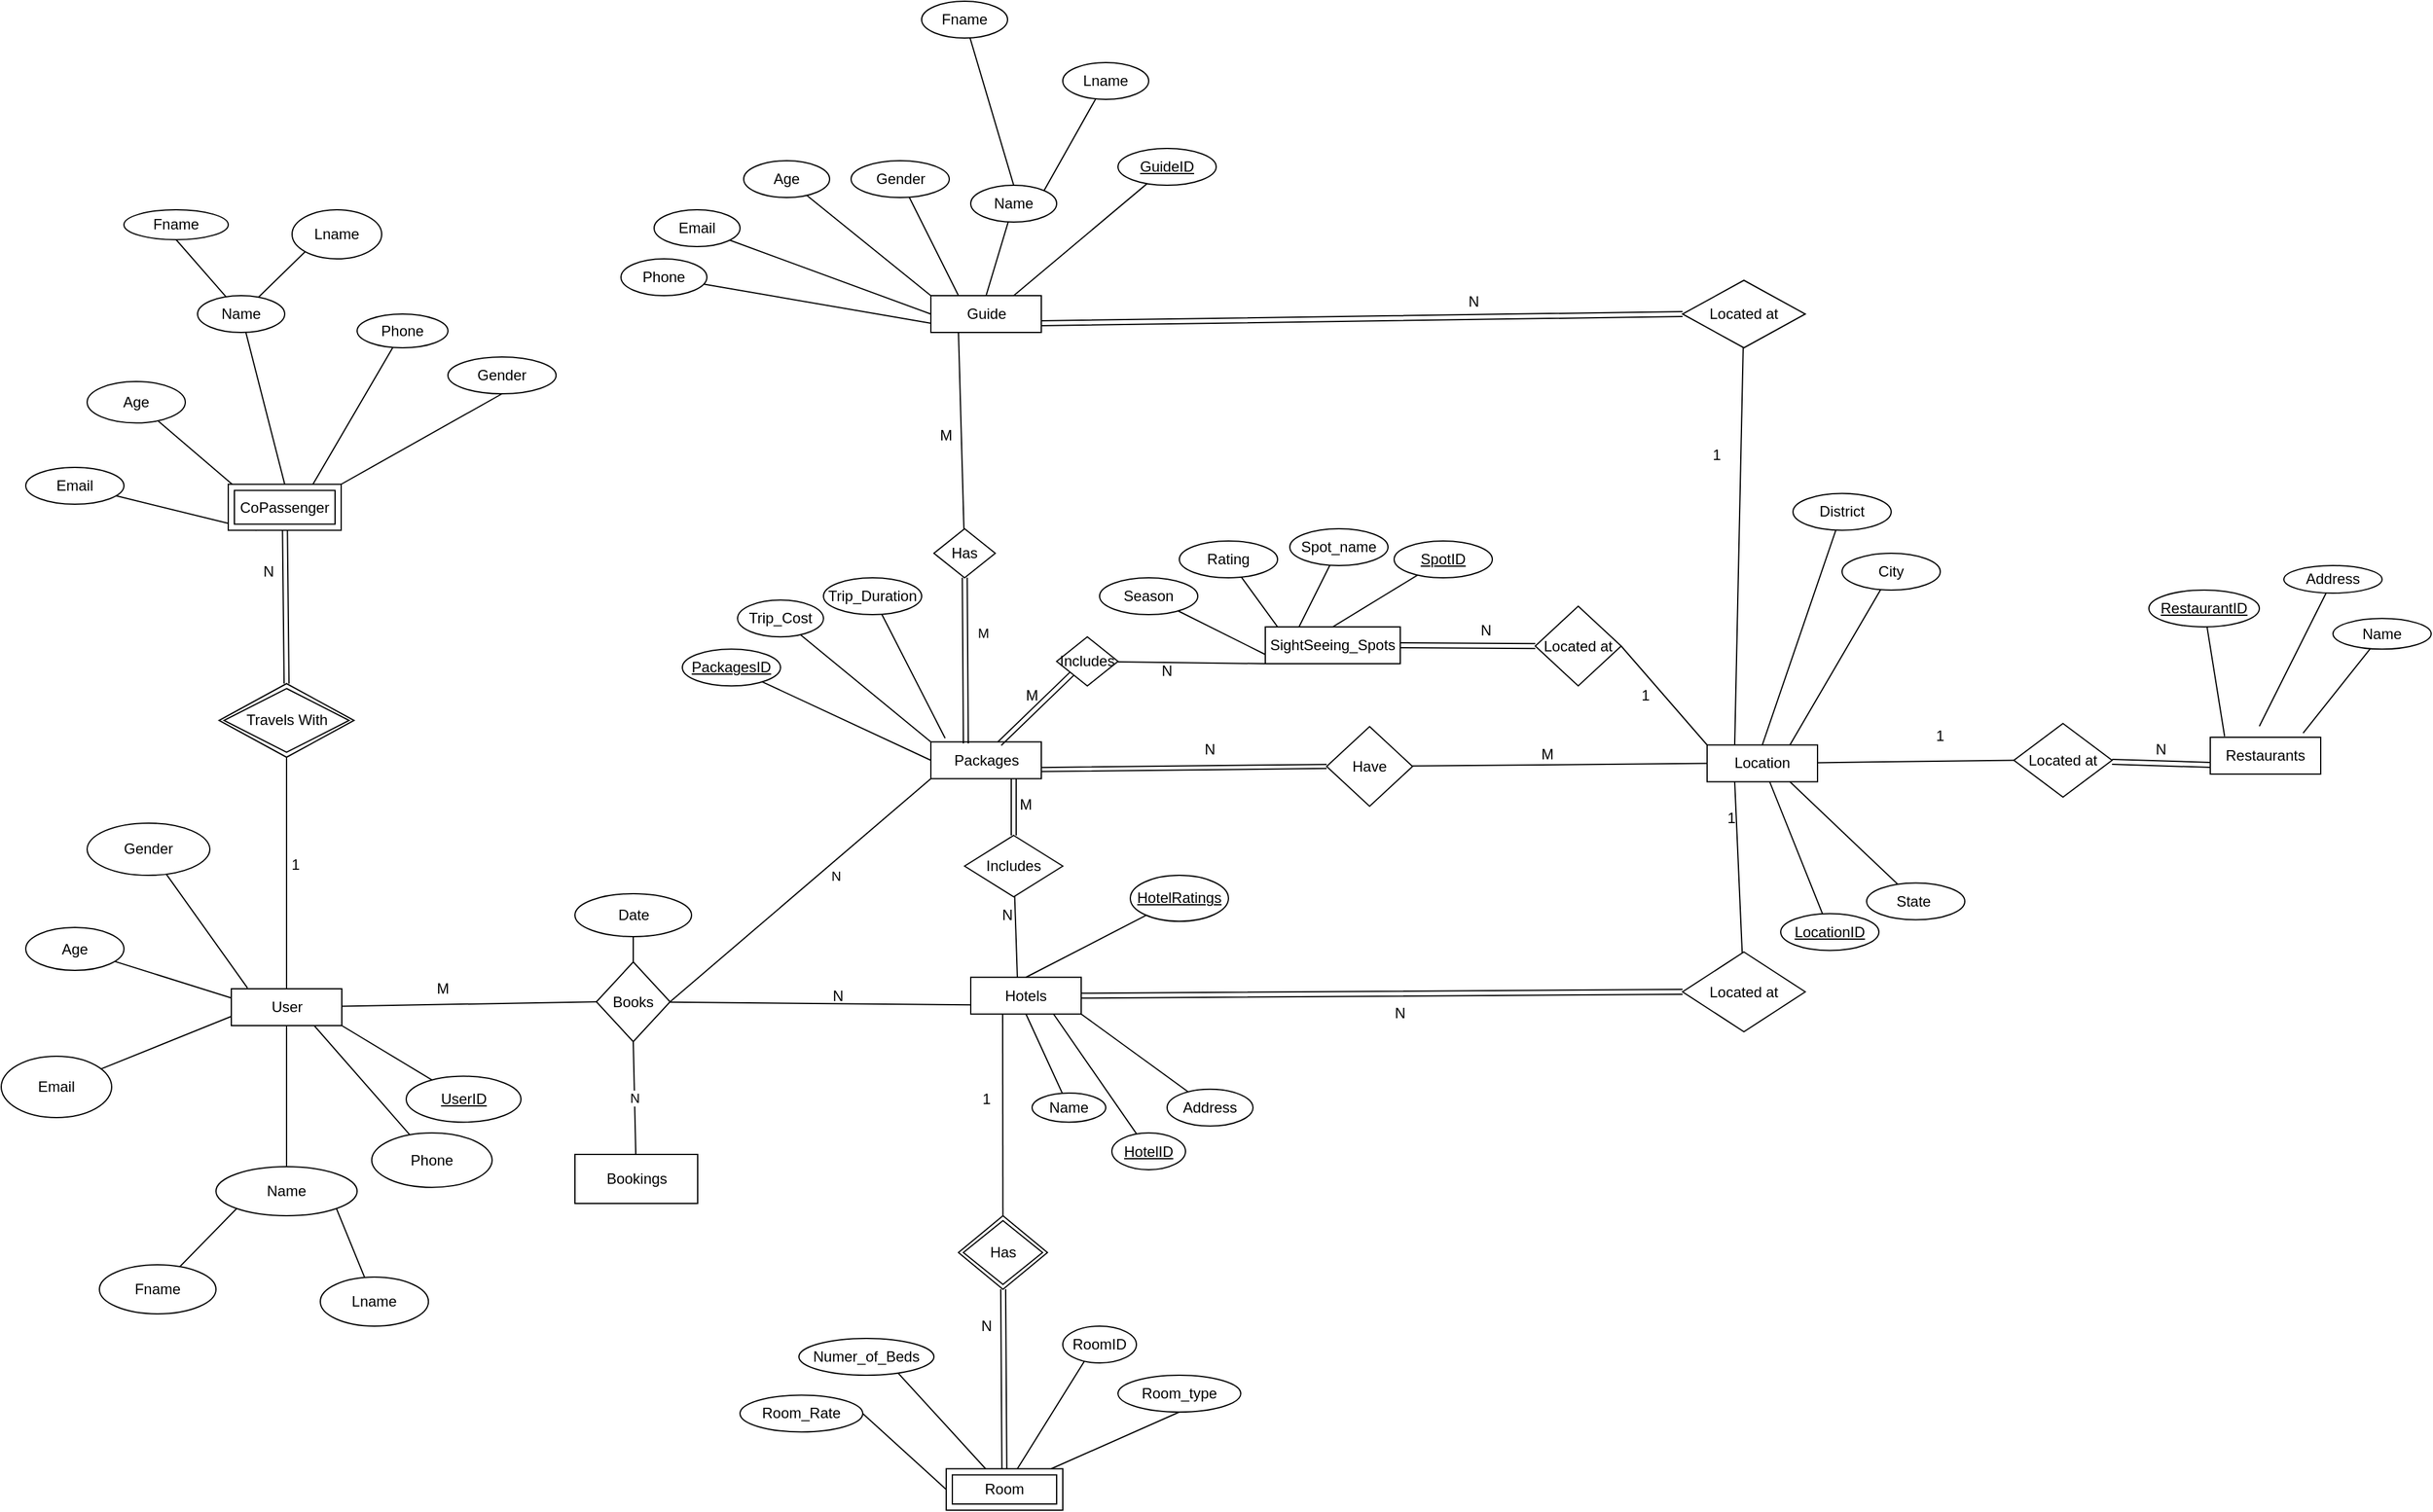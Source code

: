 <mxfile version="13.6.9" type="device"><diagram id="hsGtyb0tCnw3hCbm5MWp" name="Page-1"><mxGraphModel dx="4063" dy="947" grid="1" gridSize="10" guides="1" tooltips="1" connect="1" arrows="1" fold="1" page="1" pageScale="1" pageWidth="2336" pageHeight="1654" math="0" shadow="0"><root><mxCell id="0"/><mxCell id="1" parent="0"/><mxCell id="pE0Bbhw39y5cWcrUCJWM-159" style="edgeStyle=none;rounded=0;orthogonalLoop=1;jettySize=auto;html=1;entryX=0.5;entryY=1;entryDx=0;entryDy=0;endArrow=none;endFill=0;" parent="1" source="pE0Bbhw39y5cWcrUCJWM-4" target="pE0Bbhw39y5cWcrUCJWM-141" edge="1"><mxGeometry relative="1" as="geometry"/></mxCell><mxCell id="pE0Bbhw39y5cWcrUCJWM-161" style="edgeStyle=none;rounded=0;orthogonalLoop=1;jettySize=auto;html=1;entryX=0.5;entryY=0;entryDx=0;entryDy=0;endArrow=none;endFill=0;" parent="1" source="pE0Bbhw39y5cWcrUCJWM-4" target="pE0Bbhw39y5cWcrUCJWM-54" edge="1"><mxGeometry relative="1" as="geometry"/></mxCell><mxCell id="pE0Bbhw39y5cWcrUCJWM-164" style="edgeStyle=none;rounded=0;orthogonalLoop=1;jettySize=auto;html=1;entryX=0;entryY=0.5;entryDx=0;entryDy=0;endArrow=none;endFill=0;" parent="1" source="pE0Bbhw39y5cWcrUCJWM-4" target="pE0Bbhw39y5cWcrUCJWM-80" edge="1"><mxGeometry relative="1" as="geometry"/></mxCell><mxCell id="pE0Bbhw39y5cWcrUCJWM-4" value="User" style="whiteSpace=wrap;html=1;align=center;" parent="1" vertex="1"><mxGeometry x="-1972.5" y="975" width="90" height="30" as="geometry"/></mxCell><mxCell id="pE0Bbhw39y5cWcrUCJWM-5" style="shape=link;html=1;rounded=0;fontFamily=Helvetica;fontSize=11;fontColor=#000000;align=center;endFill=0;strokeColor=#000000;exitX=0.5;exitY=0;exitDx=0;exitDy=0;" parent="1" source="pE0Bbhw39y5cWcrUCJWM-141" target="pE0Bbhw39y5cWcrUCJWM-69" edge="1"><mxGeometry relative="1" as="geometry"><mxPoint x="-1927.5" y="688.13" as="sourcePoint"/><mxPoint x="-1797" y="925" as="targetPoint"/></mxGeometry></mxCell><mxCell id="pE0Bbhw39y5cWcrUCJWM-214" style="edgeStyle=none;rounded=0;orthogonalLoop=1;jettySize=auto;html=1;entryX=0;entryY=0.5;entryDx=0;entryDy=0;endArrow=none;endFill=0;" parent="1" source="pE0Bbhw39y5cWcrUCJWM-9" target="pE0Bbhw39y5cWcrUCJWM-152" edge="1"><mxGeometry relative="1" as="geometry"/></mxCell><mxCell id="pE0Bbhw39y5cWcrUCJWM-9" value="Location" style="whiteSpace=wrap;html=1;align=center;" parent="1" vertex="1"><mxGeometry x="-770" y="776.25" width="90" height="30" as="geometry"/></mxCell><mxCell id="pE0Bbhw39y5cWcrUCJWM-11" value="SightSeeing_Spots" style="whiteSpace=wrap;html=1;align=center;" parent="1" vertex="1"><mxGeometry x="-1130" y="680" width="110" height="30" as="geometry"/></mxCell><mxCell id="pE0Bbhw39y5cWcrUCJWM-12" value="Guide" style="whiteSpace=wrap;html=1;align=center;" parent="1" vertex="1"><mxGeometry x="-1402.5" y="410" width="90" height="30" as="geometry"/></mxCell><mxCell id="pE0Bbhw39y5cWcrUCJWM-14" value="Packages" style="whiteSpace=wrap;html=1;align=center;" parent="1" vertex="1"><mxGeometry x="-1402.5" y="773.75" width="90" height="30" as="geometry"/></mxCell><mxCell id="pE0Bbhw39y5cWcrUCJWM-179" style="endArrow=none;html=1;rounded=0;fontFamily=Helvetica;fontSize=11;fontColor=#000000;align=center;endFill=0;strokeColor=#000000;" parent="1" target="pE0Bbhw39y5cWcrUCJWM-125" edge="1"><mxGeometry relative="1" as="geometry"><mxPoint x="-1344" y="990" as="sourcePoint"/></mxGeometry></mxCell><mxCell id="pE0Bbhw39y5cWcrUCJWM-16" value="Hotels" style="whiteSpace=wrap;html=1;align=center;fontFamily=Helvetica;fontSize=12;fontColor=#000000;strokeColor=#000000;fillColor=#ffffff;" parent="1" vertex="1"><mxGeometry x="-1370" y="965.63" width="90" height="30" as="geometry"/></mxCell><mxCell id="pE0Bbhw39y5cWcrUCJWM-198" style="edgeStyle=none;rounded=0;orthogonalLoop=1;jettySize=auto;html=1;entryX=0.25;entryY=0;entryDx=0;entryDy=0;endArrow=none;endFill=0;" parent="1" source="pE0Bbhw39y5cWcrUCJWM-18" target="pE0Bbhw39y5cWcrUCJWM-9" edge="1"><mxGeometry relative="1" as="geometry"/></mxCell><mxCell id="pE0Bbhw39y5cWcrUCJWM-18" value="Located at" style="shape=rhombus;perimeter=rhombusPerimeter;whiteSpace=wrap;html=1;align=center;" parent="1" vertex="1"><mxGeometry x="-790" y="397.5" width="100" height="55" as="geometry"/></mxCell><mxCell id="pE0Bbhw39y5cWcrUCJWM-200" style="edgeStyle=none;rounded=0;orthogonalLoop=1;jettySize=auto;html=1;entryX=0;entryY=0;entryDx=0;entryDy=0;endArrow=none;endFill=0;exitX=1;exitY=0.5;exitDx=0;exitDy=0;" parent="1" source="pE0Bbhw39y5cWcrUCJWM-19" target="pE0Bbhw39y5cWcrUCJWM-9" edge="1"><mxGeometry relative="1" as="geometry"/></mxCell><mxCell id="pE0Bbhw39y5cWcrUCJWM-19" value="Located at" style="shape=rhombus;perimeter=rhombusPerimeter;whiteSpace=wrap;html=1;align=center;" parent="1" vertex="1"><mxGeometry x="-910" y="663.13" width="70" height="65" as="geometry"/></mxCell><mxCell id="pE0Bbhw39y5cWcrUCJWM-202" style="edgeStyle=none;rounded=0;orthogonalLoop=1;jettySize=auto;html=1;entryX=0;entryY=0.5;entryDx=0;entryDy=0;endArrow=none;endFill=0;" parent="1" source="pE0Bbhw39y5cWcrUCJWM-21" target="pE0Bbhw39y5cWcrUCJWM-9" edge="1"><mxGeometry relative="1" as="geometry"/></mxCell><mxCell id="pE0Bbhw39y5cWcrUCJWM-21" value="Have" style="shape=rhombus;perimeter=rhombusPerimeter;whiteSpace=wrap;html=1;align=center;" parent="1" vertex="1"><mxGeometry x="-1080" y="761.25" width="70" height="65" as="geometry"/></mxCell><mxCell id="pE0Bbhw39y5cWcrUCJWM-212" style="edgeStyle=none;rounded=0;orthogonalLoop=1;jettySize=auto;html=1;entryX=0.25;entryY=1;entryDx=0;entryDy=0;endArrow=none;endFill=0;" parent="1" source="pE0Bbhw39y5cWcrUCJWM-23" target="pE0Bbhw39y5cWcrUCJWM-9" edge="1"><mxGeometry relative="1" as="geometry"/></mxCell><mxCell id="pE0Bbhw39y5cWcrUCJWM-23" value="Located at" style="shape=rhombus;perimeter=rhombusPerimeter;whiteSpace=wrap;html=1;align=center;" parent="1" vertex="1"><mxGeometry x="-790" y="945" width="100" height="65" as="geometry"/></mxCell><mxCell id="pE0Bbhw39y5cWcrUCJWM-185" style="edgeStyle=none;rounded=0;orthogonalLoop=1;jettySize=auto;html=1;entryX=0;entryY=1;entryDx=0;entryDy=0;endArrow=none;endFill=0;" parent="1" source="pE0Bbhw39y5cWcrUCJWM-26" target="pE0Bbhw39y5cWcrUCJWM-11" edge="1"><mxGeometry relative="1" as="geometry"/></mxCell><mxCell id="pE0Bbhw39y5cWcrUCJWM-26" value="Includes" style="shape=rhombus;perimeter=rhombusPerimeter;whiteSpace=wrap;html=1;align=center;" parent="1" vertex="1"><mxGeometry x="-1300" y="688.13" width="50" height="40" as="geometry"/></mxCell><mxCell id="pE0Bbhw39y5cWcrUCJWM-177" style="edgeStyle=none;rounded=0;orthogonalLoop=1;jettySize=auto;html=1;entryX=0.422;entryY=0.003;entryDx=0;entryDy=0;entryPerimeter=0;endArrow=none;endFill=0;" parent="1" source="pE0Bbhw39y5cWcrUCJWM-29" target="pE0Bbhw39y5cWcrUCJWM-16" edge="1"><mxGeometry relative="1" as="geometry"/></mxCell><mxCell id="pE0Bbhw39y5cWcrUCJWM-29" value="Includes" style="shape=rhombus;perimeter=rhombusPerimeter;whiteSpace=wrap;html=1;align=center;" parent="1" vertex="1"><mxGeometry x="-1375" y="850" width="80" height="50" as="geometry"/></mxCell><mxCell id="pE0Bbhw39y5cWcrUCJWM-30" style="edgeStyle=none;rounded=0;orthogonalLoop=1;jettySize=auto;html=1;entryX=0.25;entryY=1;entryDx=0;entryDy=0;endArrow=none;endFill=0;" parent="1" source="pE0Bbhw39y5cWcrUCJWM-34" target="pE0Bbhw39y5cWcrUCJWM-12" edge="1"><mxGeometry relative="1" as="geometry"/></mxCell><mxCell id="pE0Bbhw39y5cWcrUCJWM-32" style="edgeStyle=none;rounded=0;orthogonalLoop=1;jettySize=auto;html=1;endArrow=none;endFill=0;shape=link;" parent="1" source="pE0Bbhw39y5cWcrUCJWM-34" edge="1"><mxGeometry relative="1" as="geometry"><mxPoint x="-1374" y="775" as="targetPoint"/></mxGeometry></mxCell><mxCell id="pE0Bbhw39y5cWcrUCJWM-33" value="M" style="edgeLabel;html=1;align=center;verticalAlign=middle;resizable=0;points=[];" parent="pE0Bbhw39y5cWcrUCJWM-32" vertex="1" connectable="0"><mxGeometry x="-0.342" y="-1" relative="1" as="geometry"><mxPoint x="15.08" as="offset"/></mxGeometry></mxCell><mxCell id="pE0Bbhw39y5cWcrUCJWM-34" value="Has" style="shape=rhombus;perimeter=rhombusPerimeter;whiteSpace=wrap;html=1;align=center;" parent="1" vertex="1"><mxGeometry x="-1400" y="600" width="50" height="40" as="geometry"/></mxCell><mxCell id="HuA4C1ZrzjrBeDVemxLY-2" value="N" style="edgeStyle=none;rounded=0;orthogonalLoop=1;jettySize=auto;html=1;entryX=0.5;entryY=1;entryDx=0;entryDy=0;endArrow=none;endFill=0;" parent="1" source="pE0Bbhw39y5cWcrUCJWM-42" target="pE0Bbhw39y5cWcrUCJWM-80" edge="1"><mxGeometry relative="1" as="geometry"/></mxCell><mxCell id="pE0Bbhw39y5cWcrUCJWM-42" value="Bookings" style="whiteSpace=wrap;html=1;align=center;" parent="1" vertex="1"><mxGeometry x="-1692.5" y="1110" width="100" height="40" as="geometry"/></mxCell><mxCell id="pE0Bbhw39y5cWcrUCJWM-43" style="edgeStyle=none;rounded=0;orthogonalLoop=1;jettySize=auto;html=1;entryX=0.75;entryY=1;entryDx=0;entryDy=0;startArrow=none;startFill=0;endArrow=none;endFill=0;" parent="1" source="pE0Bbhw39y5cWcrUCJWM-44" target="pE0Bbhw39y5cWcrUCJWM-4" edge="1"><mxGeometry relative="1" as="geometry"/></mxCell><mxCell id="pE0Bbhw39y5cWcrUCJWM-44" value="Phone" style="ellipse;whiteSpace=wrap;html=1;align=center;direction=south;" parent="1" vertex="1"><mxGeometry x="-1858.12" y="1092.5" width="98.12" height="44.37" as="geometry"/></mxCell><mxCell id="pE0Bbhw39y5cWcrUCJWM-45" style="edgeStyle=none;rounded=0;orthogonalLoop=1;jettySize=auto;html=1;entryX=0;entryY=0.75;entryDx=0;entryDy=0;startArrow=none;startFill=0;endArrow=none;endFill=0;" parent="1" source="pE0Bbhw39y5cWcrUCJWM-46" target="pE0Bbhw39y5cWcrUCJWM-4" edge="1"><mxGeometry relative="1" as="geometry"/></mxCell><mxCell id="pE0Bbhw39y5cWcrUCJWM-46" value="Email" style="ellipse;whiteSpace=wrap;html=1;align=center;" parent="1" vertex="1"><mxGeometry x="-2160" y="1030" width="90" height="50" as="geometry"/></mxCell><mxCell id="pE0Bbhw39y5cWcrUCJWM-47" style="edgeStyle=none;rounded=0;orthogonalLoop=1;jettySize=auto;html=1;entryX=0;entryY=0.25;entryDx=0;entryDy=0;startArrow=none;startFill=0;endArrow=none;endFill=0;" parent="1" source="pE0Bbhw39y5cWcrUCJWM-48" target="pE0Bbhw39y5cWcrUCJWM-4" edge="1"><mxGeometry relative="1" as="geometry"/></mxCell><mxCell id="pE0Bbhw39y5cWcrUCJWM-48" value="Age" style="ellipse;whiteSpace=wrap;html=1;align=center;" parent="1" vertex="1"><mxGeometry x="-2140" y="925" width="80" height="35" as="geometry"/></mxCell><mxCell id="pE0Bbhw39y5cWcrUCJWM-49" style="edgeStyle=none;rounded=0;orthogonalLoop=1;jettySize=auto;html=1;entryX=0.146;entryY=-0.024;entryDx=0;entryDy=0;startArrow=none;startFill=0;endArrow=none;endFill=0;entryPerimeter=0;" parent="1" source="pE0Bbhw39y5cWcrUCJWM-50" target="pE0Bbhw39y5cWcrUCJWM-4" edge="1"><mxGeometry relative="1" as="geometry"/></mxCell><mxCell id="pE0Bbhw39y5cWcrUCJWM-50" value="Gender" style="ellipse;whiteSpace=wrap;html=1;align=center;" parent="1" vertex="1"><mxGeometry x="-2090" y="840" width="100" height="42.5" as="geometry"/></mxCell><mxCell id="pE0Bbhw39y5cWcrUCJWM-51" style="edgeStyle=none;rounded=0;orthogonalLoop=1;jettySize=auto;html=1;entryX=0;entryY=1;entryDx=0;entryDy=0;startArrow=none;startFill=0;endArrow=none;endFill=0;" parent="1" source="pE0Bbhw39y5cWcrUCJWM-52" target="pE0Bbhw39y5cWcrUCJWM-54" edge="1"><mxGeometry relative="1" as="geometry"/></mxCell><mxCell id="pE0Bbhw39y5cWcrUCJWM-52" value="Fname" style="ellipse;whiteSpace=wrap;html=1;align=center;" parent="1" vertex="1"><mxGeometry x="-2080" y="1200" width="95" height="40" as="geometry"/></mxCell><mxCell id="pE0Bbhw39y5cWcrUCJWM-54" value="Name" style="ellipse;whiteSpace=wrap;html=1;align=center;" parent="1" vertex="1"><mxGeometry x="-1985" y="1120" width="115" height="40" as="geometry"/></mxCell><mxCell id="pE0Bbhw39y5cWcrUCJWM-55" style="edgeStyle=none;rounded=0;orthogonalLoop=1;jettySize=auto;html=1;entryX=1;entryY=1;entryDx=0;entryDy=0;startArrow=none;startFill=0;endArrow=none;endFill=0;" parent="1" source="pE0Bbhw39y5cWcrUCJWM-56" target="pE0Bbhw39y5cWcrUCJWM-54" edge="1"><mxGeometry relative="1" as="geometry"/></mxCell><mxCell id="pE0Bbhw39y5cWcrUCJWM-56" value="Lname" style="ellipse;whiteSpace=wrap;html=1;align=center;" parent="1" vertex="1"><mxGeometry x="-1900" y="1210" width="88.12" height="40" as="geometry"/></mxCell><mxCell id="pE0Bbhw39y5cWcrUCJWM-57" value="Fname" style="ellipse;whiteSpace=wrap;html=1;align=center;" parent="1" vertex="1"><mxGeometry x="-2060" y="340" width="85" height="24.38" as="geometry"/></mxCell><mxCell id="pE0Bbhw39y5cWcrUCJWM-58" style="edgeStyle=none;rounded=0;orthogonalLoop=1;jettySize=auto;html=1;entryX=0.5;entryY=1;entryDx=0;entryDy=0;startArrow=none;startFill=0;endArrow=none;endFill=0;" parent="1" source="pE0Bbhw39y5cWcrUCJWM-61" target="pE0Bbhw39y5cWcrUCJWM-57" edge="1"><mxGeometry relative="1" as="geometry"/></mxCell><mxCell id="pE0Bbhw39y5cWcrUCJWM-59" style="edgeStyle=none;rounded=0;orthogonalLoop=1;jettySize=auto;html=1;entryX=0;entryY=1;entryDx=0;entryDy=0;startArrow=none;startFill=0;endArrow=none;endFill=0;" parent="1" source="pE0Bbhw39y5cWcrUCJWM-61" target="pE0Bbhw39y5cWcrUCJWM-62" edge="1"><mxGeometry relative="1" as="geometry"/></mxCell><mxCell id="pE0Bbhw39y5cWcrUCJWM-60" style="edgeStyle=none;rounded=0;orthogonalLoop=1;jettySize=auto;html=1;entryX=0.5;entryY=0;entryDx=0;entryDy=0;startArrow=none;startFill=0;endArrow=none;endFill=0;" parent="1" source="pE0Bbhw39y5cWcrUCJWM-61" target="pE0Bbhw39y5cWcrUCJWM-69" edge="1"><mxGeometry relative="1" as="geometry"/></mxCell><mxCell id="pE0Bbhw39y5cWcrUCJWM-61" value="Name" style="ellipse;whiteSpace=wrap;html=1;align=center;" parent="1" vertex="1"><mxGeometry x="-2000" y="410" width="71" height="30" as="geometry"/></mxCell><mxCell id="pE0Bbhw39y5cWcrUCJWM-62" value="Lname" style="ellipse;whiteSpace=wrap;html=1;align=center;" parent="1" vertex="1"><mxGeometry x="-1923" y="340" width="73" height="40" as="geometry"/></mxCell><mxCell id="pE0Bbhw39y5cWcrUCJWM-63" style="edgeStyle=none;rounded=0;orthogonalLoop=1;jettySize=auto;html=1;entryX=0.75;entryY=0;entryDx=0;entryDy=0;startArrow=none;startFill=0;endArrow=none;endFill=0;" parent="1" source="pE0Bbhw39y5cWcrUCJWM-64" target="pE0Bbhw39y5cWcrUCJWM-69" edge="1"><mxGeometry relative="1" as="geometry"/></mxCell><mxCell id="pE0Bbhw39y5cWcrUCJWM-64" value="Phone" style="ellipse;whiteSpace=wrap;html=1;align=center;" parent="1" vertex="1"><mxGeometry x="-1870" y="425" width="74" height="27.5" as="geometry"/></mxCell><mxCell id="pE0Bbhw39y5cWcrUCJWM-65" style="edgeStyle=none;rounded=0;orthogonalLoop=1;jettySize=auto;html=1;entryX=0.25;entryY=1;entryDx=0;entryDy=0;startArrow=none;startFill=0;endArrow=none;endFill=0;" parent="1" source="pE0Bbhw39y5cWcrUCJWM-66" target="pE0Bbhw39y5cWcrUCJWM-69" edge="1"><mxGeometry relative="1" as="geometry"/></mxCell><mxCell id="pE0Bbhw39y5cWcrUCJWM-66" value="Email" style="ellipse;whiteSpace=wrap;html=1;align=center;" parent="1" vertex="1"><mxGeometry x="-2140" y="550" width="80" height="30" as="geometry"/></mxCell><mxCell id="pE0Bbhw39y5cWcrUCJWM-67" style="edgeStyle=none;rounded=0;orthogonalLoop=1;jettySize=auto;html=1;entryX=0.13;entryY=0.2;entryDx=0;entryDy=0;startArrow=none;startFill=0;endArrow=none;endFill=0;entryPerimeter=0;" parent="1" source="pE0Bbhw39y5cWcrUCJWM-68" target="pE0Bbhw39y5cWcrUCJWM-69" edge="1"><mxGeometry relative="1" as="geometry"><mxPoint x="-1819.5" y="895" as="targetPoint"/></mxGeometry></mxCell><mxCell id="pE0Bbhw39y5cWcrUCJWM-68" value="Age" style="ellipse;whiteSpace=wrap;html=1;align=center;" parent="1" vertex="1"><mxGeometry x="-2090" y="480" width="80" height="33.75" as="geometry"/></mxCell><mxCell id="pE0Bbhw39y5cWcrUCJWM-69" value="CoPassenger" style="shape=ext;margin=3;double=1;whiteSpace=wrap;html=1;align=center;" parent="1" vertex="1"><mxGeometry x="-1975" y="563.75" width="92" height="37.5" as="geometry"/></mxCell><mxCell id="pE0Bbhw39y5cWcrUCJWM-70" style="edgeStyle=none;rounded=0;orthogonalLoop=1;jettySize=auto;html=1;startArrow=none;startFill=0;endArrow=none;endFill=0;entryX=1;entryY=0;entryDx=0;entryDy=0;exitX=0.5;exitY=1;exitDx=0;exitDy=0;" parent="1" source="pE0Bbhw39y5cWcrUCJWM-71" target="pE0Bbhw39y5cWcrUCJWM-69" edge="1"><mxGeometry relative="1" as="geometry"><mxPoint x="-1810" y="750" as="targetPoint"/></mxGeometry></mxCell><mxCell id="pE0Bbhw39y5cWcrUCJWM-71" value="Gender" style="ellipse;whiteSpace=wrap;html=1;align=center;" parent="1" vertex="1"><mxGeometry x="-1796" y="460" width="88.12" height="30" as="geometry"/></mxCell><mxCell id="pE0Bbhw39y5cWcrUCJWM-72" style="edgeStyle=none;rounded=0;orthogonalLoop=1;jettySize=auto;html=1;entryX=1;entryY=1;entryDx=0;entryDy=0;startArrow=none;startFill=0;endArrow=none;endFill=0;" parent="1" source="pE0Bbhw39y5cWcrUCJWM-73" target="pE0Bbhw39y5cWcrUCJWM-4" edge="1"><mxGeometry relative="1" as="geometry"/></mxCell><mxCell id="pE0Bbhw39y5cWcrUCJWM-73" value="&lt;u&gt;UserID&lt;/u&gt;" style="ellipse;whiteSpace=wrap;html=1;align=center;" parent="1" vertex="1"><mxGeometry x="-1830" y="1046.25" width="93.5" height="37.5" as="geometry"/></mxCell><mxCell id="pE0Bbhw39y5cWcrUCJWM-75" style="edgeStyle=none;rounded=0;orthogonalLoop=1;jettySize=auto;html=1;entryX=0.5;entryY=0;entryDx=0;entryDy=0;startArrow=none;startFill=0;endArrow=none;endFill=0;" parent="1" source="pE0Bbhw39y5cWcrUCJWM-79" target="pE0Bbhw39y5cWcrUCJWM-127" edge="1"><mxGeometry relative="1" as="geometry"/></mxCell><mxCell id="pE0Bbhw39y5cWcrUCJWM-76" style="edgeStyle=none;rounded=0;orthogonalLoop=1;jettySize=auto;html=1;entryX=0.293;entryY=0.953;entryDx=0;entryDy=0;startArrow=none;startFill=0;endArrow=none;endFill=0;entryPerimeter=0;" parent="1" source="pE0Bbhw39y5cWcrUCJWM-79" target="pE0Bbhw39y5cWcrUCJWM-126" edge="1"><mxGeometry relative="1" as="geometry"/></mxCell><mxCell id="pE0Bbhw39y5cWcrUCJWM-77" style="edgeStyle=none;rounded=0;orthogonalLoop=1;jettySize=auto;html=1;entryX=0.5;entryY=1;entryDx=0;entryDy=0;startArrow=none;startFill=0;endArrow=none;endFill=0;" parent="1" source="pE0Bbhw39y5cWcrUCJWM-79" target="pE0Bbhw39y5cWcrUCJWM-128" edge="1"><mxGeometry relative="1" as="geometry"/></mxCell><mxCell id="pE0Bbhw39y5cWcrUCJWM-79" value="Room" style="shape=ext;margin=3;double=1;whiteSpace=wrap;html=1;align=center;fontFamily=Helvetica;fontSize=12;fontColor=#000000;strokeColor=#000000;fillColor=#ffffff;" parent="1" vertex="1"><mxGeometry x="-1390" y="1366.25" width="95" height="33.75" as="geometry"/></mxCell><mxCell id="pE0Bbhw39y5cWcrUCJWM-168" style="edgeStyle=none;rounded=0;orthogonalLoop=1;jettySize=auto;html=1;endArrow=none;endFill=0;entryX=0;entryY=0.75;entryDx=0;entryDy=0;" parent="1" source="pE0Bbhw39y5cWcrUCJWM-80" target="pE0Bbhw39y5cWcrUCJWM-16" edge="1"><mxGeometry relative="1" as="geometry"><mxPoint x="-1370" y="981" as="targetPoint"/></mxGeometry></mxCell><mxCell id="pE0Bbhw39y5cWcrUCJWM-80" value="Books" style="rhombus;whiteSpace=wrap;html=1;" parent="1" vertex="1"><mxGeometry x="-1675" y="953.13" width="60" height="65" as="geometry"/></mxCell><mxCell id="pE0Bbhw39y5cWcrUCJWM-81" style="edgeStyle=none;rounded=0;orthogonalLoop=1;jettySize=auto;html=1;entryX=0.5;entryY=0;entryDx=0;entryDy=0;startArrow=none;startFill=0;endArrow=none;endFill=0;exitX=0.5;exitY=0;exitDx=0;exitDy=0;" parent="1" source="pE0Bbhw39y5cWcrUCJWM-80" target="pE0Bbhw39y5cWcrUCJWM-82" edge="1"><mxGeometry relative="1" as="geometry"><mxPoint x="-1645" y="1010" as="sourcePoint"/></mxGeometry></mxCell><mxCell id="pE0Bbhw39y5cWcrUCJWM-82" value="Date" style="ellipse;whiteSpace=wrap;html=1;align=center;" parent="1" vertex="1"><mxGeometry x="-1692.5" y="897.5" width="95" height="35" as="geometry"/></mxCell><mxCell id="pE0Bbhw39y5cWcrUCJWM-85" style="edgeStyle=none;rounded=0;orthogonalLoop=1;jettySize=auto;html=1;entryX=0.75;entryY=0;entryDx=0;entryDy=0;startArrow=none;startFill=0;endArrow=none;endFill=0;" parent="1" source="pE0Bbhw39y5cWcrUCJWM-86" target="pE0Bbhw39y5cWcrUCJWM-12" edge="1"><mxGeometry relative="1" as="geometry"/></mxCell><mxCell id="pE0Bbhw39y5cWcrUCJWM-86" value="&lt;u&gt;GuideID&lt;/u&gt;" style="ellipse;whiteSpace=wrap;html=1;align=center;" parent="1" vertex="1"><mxGeometry x="-1250" y="290" width="80" height="30" as="geometry"/></mxCell><mxCell id="pE0Bbhw39y5cWcrUCJWM-87" style="edgeStyle=none;rounded=0;orthogonalLoop=1;jettySize=auto;html=1;entryX=0.25;entryY=0;entryDx=0;entryDy=0;startArrow=none;startFill=0;endArrow=none;endFill=0;" parent="1" source="pE0Bbhw39y5cWcrUCJWM-88" target="pE0Bbhw39y5cWcrUCJWM-12" edge="1"><mxGeometry relative="1" as="geometry"/></mxCell><mxCell id="pE0Bbhw39y5cWcrUCJWM-88" value="Gender" style="ellipse;whiteSpace=wrap;html=1;align=center;" parent="1" vertex="1"><mxGeometry x="-1467.5" y="300" width="80" height="30" as="geometry"/></mxCell><mxCell id="pE0Bbhw39y5cWcrUCJWM-89" style="edgeStyle=none;rounded=0;orthogonalLoop=1;jettySize=auto;html=1;entryX=0.5;entryY=0;entryDx=0;entryDy=0;startArrow=none;startFill=0;endArrow=none;endFill=0;" parent="1" source="pE0Bbhw39y5cWcrUCJWM-90" target="pE0Bbhw39y5cWcrUCJWM-12" edge="1"><mxGeometry relative="1" as="geometry"/></mxCell><mxCell id="pE0Bbhw39y5cWcrUCJWM-90" value="Name" style="ellipse;whiteSpace=wrap;html=1;align=center;" parent="1" vertex="1"><mxGeometry x="-1370" y="320" width="70" height="30" as="geometry"/></mxCell><mxCell id="pE0Bbhw39y5cWcrUCJWM-91" style="edgeStyle=none;rounded=0;orthogonalLoop=1;jettySize=auto;html=1;entryX=0;entryY=0;entryDx=0;entryDy=0;startArrow=none;startFill=0;endArrow=none;endFill=0;" parent="1" source="pE0Bbhw39y5cWcrUCJWM-92" target="pE0Bbhw39y5cWcrUCJWM-12" edge="1"><mxGeometry relative="1" as="geometry"/></mxCell><mxCell id="pE0Bbhw39y5cWcrUCJWM-92" value="Age" style="ellipse;whiteSpace=wrap;html=1;align=center;" parent="1" vertex="1"><mxGeometry x="-1555" y="300" width="70" height="30" as="geometry"/></mxCell><mxCell id="pE0Bbhw39y5cWcrUCJWM-93" style="edgeStyle=none;rounded=0;orthogonalLoop=1;jettySize=auto;html=1;entryX=0;entryY=0.75;entryDx=0;entryDy=0;startArrow=none;startFill=0;endArrow=none;endFill=0;" parent="1" source="pE0Bbhw39y5cWcrUCJWM-94" target="pE0Bbhw39y5cWcrUCJWM-12" edge="1"><mxGeometry relative="1" as="geometry"/></mxCell><mxCell id="pE0Bbhw39y5cWcrUCJWM-94" value="Phone" style="ellipse;whiteSpace=wrap;html=1;align=center;" parent="1" vertex="1"><mxGeometry x="-1655" y="380" width="70" height="30" as="geometry"/></mxCell><mxCell id="pE0Bbhw39y5cWcrUCJWM-95" style="rounded=0;orthogonalLoop=1;jettySize=auto;html=1;entryX=0;entryY=0.5;entryDx=0;entryDy=0;endArrow=none;endFill=0;" parent="1" source="pE0Bbhw39y5cWcrUCJWM-96" target="pE0Bbhw39y5cWcrUCJWM-12" edge="1"><mxGeometry relative="1" as="geometry"/></mxCell><mxCell id="pE0Bbhw39y5cWcrUCJWM-96" value="Email" style="ellipse;whiteSpace=wrap;html=1;align=center;" parent="1" vertex="1"><mxGeometry x="-1628" y="340" width="70" height="30" as="geometry"/></mxCell><mxCell id="pE0Bbhw39y5cWcrUCJWM-97" style="edgeStyle=none;rounded=0;orthogonalLoop=1;jettySize=auto;html=1;entryX=1;entryY=0;entryDx=0;entryDy=0;startArrow=none;startFill=0;endArrow=none;endFill=0;" parent="1" source="pE0Bbhw39y5cWcrUCJWM-98" target="pE0Bbhw39y5cWcrUCJWM-90" edge="1"><mxGeometry relative="1" as="geometry"/></mxCell><mxCell id="pE0Bbhw39y5cWcrUCJWM-98" value="Lname" style="ellipse;whiteSpace=wrap;html=1;align=center;" parent="1" vertex="1"><mxGeometry x="-1295" y="220" width="70" height="30" as="geometry"/></mxCell><mxCell id="pE0Bbhw39y5cWcrUCJWM-99" style="edgeStyle=none;rounded=0;orthogonalLoop=1;jettySize=auto;html=1;entryX=0.5;entryY=0;entryDx=0;entryDy=0;startArrow=none;startFill=0;endArrow=none;endFill=0;" parent="1" source="pE0Bbhw39y5cWcrUCJWM-100" target="pE0Bbhw39y5cWcrUCJWM-90" edge="1"><mxGeometry relative="1" as="geometry"/></mxCell><mxCell id="pE0Bbhw39y5cWcrUCJWM-100" value="Fname" style="ellipse;whiteSpace=wrap;html=1;align=center;" parent="1" vertex="1"><mxGeometry x="-1410" y="170" width="70" height="30" as="geometry"/></mxCell><mxCell id="pE0Bbhw39y5cWcrUCJWM-101" style="edgeStyle=none;rounded=0;orthogonalLoop=1;jettySize=auto;html=1;entryX=0.25;entryY=0;entryDx=0;entryDy=0;startArrow=none;startFill=0;endArrow=none;endFill=0;" parent="1" source="pE0Bbhw39y5cWcrUCJWM-102" target="pE0Bbhw39y5cWcrUCJWM-11" edge="1"><mxGeometry relative="1" as="geometry"/></mxCell><mxCell id="pE0Bbhw39y5cWcrUCJWM-102" value="Spot_name" style="ellipse;whiteSpace=wrap;html=1;align=center;" parent="1" vertex="1"><mxGeometry x="-1110" y="600" width="80" height="30" as="geometry"/></mxCell><mxCell id="pE0Bbhw39y5cWcrUCJWM-103" style="edgeStyle=none;rounded=0;orthogonalLoop=1;jettySize=auto;html=1;entryX=0.5;entryY=0;entryDx=0;entryDy=0;startArrow=none;startFill=0;endArrow=none;endFill=0;" parent="1" source="pE0Bbhw39y5cWcrUCJWM-104" target="pE0Bbhw39y5cWcrUCJWM-11" edge="1"><mxGeometry relative="1" as="geometry"/></mxCell><mxCell id="pE0Bbhw39y5cWcrUCJWM-104" value="&lt;u&gt;SpotID&lt;/u&gt;" style="ellipse;whiteSpace=wrap;html=1;align=center;" parent="1" vertex="1"><mxGeometry x="-1025" y="610" width="80" height="30" as="geometry"/></mxCell><mxCell id="pE0Bbhw39y5cWcrUCJWM-105" style="edgeStyle=none;rounded=0;orthogonalLoop=1;jettySize=auto;html=1;startArrow=none;startFill=0;endArrow=none;endFill=0;" parent="1" source="pE0Bbhw39y5cWcrUCJWM-106" edge="1"><mxGeometry relative="1" as="geometry"><mxPoint x="-1120" y="680" as="targetPoint"/></mxGeometry></mxCell><mxCell id="pE0Bbhw39y5cWcrUCJWM-106" value="Rating" style="ellipse;whiteSpace=wrap;html=1;align=center;" parent="1" vertex="1"><mxGeometry x="-1200" y="610" width="80" height="30" as="geometry"/></mxCell><mxCell id="pE0Bbhw39y5cWcrUCJWM-107" style="edgeStyle=none;rounded=0;orthogonalLoop=1;jettySize=auto;html=1;entryX=0;entryY=0.75;entryDx=0;entryDy=0;startArrow=none;startFill=0;endArrow=none;endFill=0;" parent="1" source="pE0Bbhw39y5cWcrUCJWM-108" target="pE0Bbhw39y5cWcrUCJWM-11" edge="1"><mxGeometry relative="1" as="geometry"/></mxCell><mxCell id="pE0Bbhw39y5cWcrUCJWM-108" value="Season" style="ellipse;whiteSpace=wrap;html=1;align=center;" parent="1" vertex="1"><mxGeometry x="-1265" y="640" width="80" height="30" as="geometry"/></mxCell><mxCell id="pE0Bbhw39y5cWcrUCJWM-109" style="edgeStyle=none;rounded=0;orthogonalLoop=1;jettySize=auto;html=1;entryX=0;entryY=0.5;entryDx=0;entryDy=0;startArrow=none;startFill=0;endArrow=none;endFill=0;" parent="1" source="pE0Bbhw39y5cWcrUCJWM-110" target="pE0Bbhw39y5cWcrUCJWM-14" edge="1"><mxGeometry relative="1" as="geometry"/></mxCell><mxCell id="pE0Bbhw39y5cWcrUCJWM-110" value="&lt;u&gt;PackagesID&lt;/u&gt;" style="ellipse;whiteSpace=wrap;html=1;align=center;" parent="1" vertex="1"><mxGeometry x="-1605" y="698.13" width="80" height="30" as="geometry"/></mxCell><mxCell id="pE0Bbhw39y5cWcrUCJWM-111" style="edgeStyle=none;rounded=0;orthogonalLoop=1;jettySize=auto;html=1;entryX=0.129;entryY=-0.1;entryDx=0;entryDy=0;startArrow=none;startFill=0;endArrow=none;endFill=0;entryPerimeter=0;" parent="1" source="pE0Bbhw39y5cWcrUCJWM-112" target="pE0Bbhw39y5cWcrUCJWM-14" edge="1"><mxGeometry relative="1" as="geometry"/></mxCell><mxCell id="pE0Bbhw39y5cWcrUCJWM-112" value="Trip_Duration" style="ellipse;whiteSpace=wrap;html=1;align=center;" parent="1" vertex="1"><mxGeometry x="-1490" y="640" width="80" height="30" as="geometry"/></mxCell><mxCell id="pE0Bbhw39y5cWcrUCJWM-113" style="edgeStyle=none;rounded=0;orthogonalLoop=1;jettySize=auto;html=1;startArrow=none;startFill=0;endArrow=none;endFill=0;entryX=0;entryY=0;entryDx=0;entryDy=0;" parent="1" source="pE0Bbhw39y5cWcrUCJWM-114" target="pE0Bbhw39y5cWcrUCJWM-14" edge="1"><mxGeometry relative="1" as="geometry"><mxPoint x="-1410" y="770" as="targetPoint"/></mxGeometry></mxCell><mxCell id="pE0Bbhw39y5cWcrUCJWM-114" value="Trip_Cost" style="ellipse;whiteSpace=wrap;html=1;align=center;" parent="1" vertex="1"><mxGeometry x="-1560" y="658.13" width="70" height="30" as="geometry"/></mxCell><mxCell id="pE0Bbhw39y5cWcrUCJWM-115" style="edgeStyle=none;rounded=0;orthogonalLoop=1;jettySize=auto;html=1;entryX=0.75;entryY=1;entryDx=0;entryDy=0;startArrow=none;startFill=0;endArrow=none;endFill=0;" parent="1" source="pE0Bbhw39y5cWcrUCJWM-116" target="pE0Bbhw39y5cWcrUCJWM-16" edge="1"><mxGeometry relative="1" as="geometry"/></mxCell><mxCell id="pE0Bbhw39y5cWcrUCJWM-116" value="&lt;u&gt;HotelID&lt;/u&gt;" style="ellipse;whiteSpace=wrap;html=1;align=center;" parent="1" vertex="1"><mxGeometry x="-1255" y="1092.5" width="60" height="30" as="geometry"/></mxCell><mxCell id="pE0Bbhw39y5cWcrUCJWM-117" style="edgeStyle=none;rounded=0;orthogonalLoop=1;jettySize=auto;html=1;entryX=0.5;entryY=1;entryDx=0;entryDy=0;startArrow=none;startFill=0;endArrow=none;endFill=0;" parent="1" source="pE0Bbhw39y5cWcrUCJWM-118" target="pE0Bbhw39y5cWcrUCJWM-16" edge="1"><mxGeometry relative="1" as="geometry"/></mxCell><mxCell id="pE0Bbhw39y5cWcrUCJWM-118" value="Name" style="ellipse;whiteSpace=wrap;html=1;align=center;" parent="1" vertex="1"><mxGeometry x="-1320" y="1060" width="60" height="23.75" as="geometry"/></mxCell><mxCell id="pE0Bbhw39y5cWcrUCJWM-119" style="edgeStyle=none;rounded=0;orthogonalLoop=1;jettySize=auto;html=1;entryX=1;entryY=1;entryDx=0;entryDy=0;startArrow=none;startFill=0;endArrow=none;endFill=0;" parent="1" source="pE0Bbhw39y5cWcrUCJWM-120" target="pE0Bbhw39y5cWcrUCJWM-16" edge="1"><mxGeometry relative="1" as="geometry"/></mxCell><mxCell id="pE0Bbhw39y5cWcrUCJWM-120" value="Address" style="ellipse;whiteSpace=wrap;html=1;align=center;" parent="1" vertex="1"><mxGeometry x="-1210" y="1056.88" width="70" height="30" as="geometry"/></mxCell><mxCell id="pE0Bbhw39y5cWcrUCJWM-121" style="edgeStyle=none;rounded=0;orthogonalLoop=1;jettySize=auto;html=1;entryX=0.5;entryY=0;entryDx=0;entryDy=0;startArrow=none;startFill=0;endArrow=none;endFill=0;" parent="1" source="pE0Bbhw39y5cWcrUCJWM-122" target="pE0Bbhw39y5cWcrUCJWM-16" edge="1"><mxGeometry relative="1" as="geometry"/></mxCell><mxCell id="pE0Bbhw39y5cWcrUCJWM-122" value="&lt;u&gt;HotelRatings&lt;/u&gt;" style="ellipse;whiteSpace=wrap;html=1;align=center;" parent="1" vertex="1"><mxGeometry x="-1240" y="882.5" width="80" height="37.5" as="geometry"/></mxCell><mxCell id="pE0Bbhw39y5cWcrUCJWM-181" style="shape=link;html=1;rounded=0;fontFamily=Helvetica;fontSize=11;fontColor=#000000;align=center;endFill=0;strokeColor=#000000;" parent="1" source="pE0Bbhw39y5cWcrUCJWM-125" target="pE0Bbhw39y5cWcrUCJWM-79" edge="1"><mxGeometry relative="1" as="geometry"><mxPoint x="-1357.5" y="1260" as="sourcePoint"/></mxGeometry></mxCell><mxCell id="pE0Bbhw39y5cWcrUCJWM-125" value="Has" style="shape=rhombus;double=1;perimeter=rhombusPerimeter;whiteSpace=wrap;html=1;align=center;fontFamily=Helvetica;fontSize=12;fontColor=#000000;strokeColor=#000000;fillColor=#ffffff;" parent="1" vertex="1"><mxGeometry x="-1380" y="1160" width="72.5" height="60" as="geometry"/></mxCell><mxCell id="pE0Bbhw39y5cWcrUCJWM-126" value="RoomID" style="ellipse;whiteSpace=wrap;html=1;align=center;" parent="1" vertex="1"><mxGeometry x="-1295" y="1250" width="60" height="30" as="geometry"/></mxCell><mxCell id="pE0Bbhw39y5cWcrUCJWM-127" value="Numer_of_Beds" style="ellipse;whiteSpace=wrap;html=1;align=center;" parent="1" vertex="1"><mxGeometry x="-1510" y="1260" width="110" height="30" as="geometry"/></mxCell><mxCell id="pE0Bbhw39y5cWcrUCJWM-128" value="Room_type" style="ellipse;whiteSpace=wrap;html=1;align=center;" parent="1" vertex="1"><mxGeometry x="-1250" y="1290" width="100" height="30" as="geometry"/></mxCell><mxCell id="pE0Bbhw39y5cWcrUCJWM-130" style="edgeStyle=none;rounded=0;orthogonalLoop=1;jettySize=auto;html=1;entryX=0;entryY=0.5;entryDx=0;entryDy=0;startArrow=none;startFill=0;endArrow=none;endFill=0;exitX=1;exitY=0.5;exitDx=0;exitDy=0;" parent="1" source="pE0Bbhw39y5cWcrUCJWM-131" target="pE0Bbhw39y5cWcrUCJWM-79" edge="1"><mxGeometry relative="1" as="geometry"/></mxCell><mxCell id="pE0Bbhw39y5cWcrUCJWM-131" value="Room_Rate" style="ellipse;whiteSpace=wrap;html=1;align=center;" parent="1" vertex="1"><mxGeometry x="-1558" y="1306.25" width="100" height="30" as="geometry"/></mxCell><mxCell id="pE0Bbhw39y5cWcrUCJWM-132" style="edgeStyle=none;rounded=0;orthogonalLoop=1;jettySize=auto;html=1;endArrow=none;endFill=0;" parent="1" source="pE0Bbhw39y5cWcrUCJWM-133" target="pE0Bbhw39y5cWcrUCJWM-9" edge="1"><mxGeometry relative="1" as="geometry"/></mxCell><mxCell id="pE0Bbhw39y5cWcrUCJWM-133" value="&lt;u&gt;LocationID&lt;/u&gt;" style="ellipse;whiteSpace=wrap;html=1;align=center;rotation=0;" parent="1" vertex="1"><mxGeometry x="-710" y="913.76" width="80" height="30" as="geometry"/></mxCell><mxCell id="pE0Bbhw39y5cWcrUCJWM-134" style="edgeStyle=none;rounded=0;orthogonalLoop=1;jettySize=auto;html=1;entryX=0.5;entryY=0;entryDx=0;entryDy=0;startArrow=none;startFill=0;endArrow=none;endFill=0;" parent="1" source="pE0Bbhw39y5cWcrUCJWM-135" target="pE0Bbhw39y5cWcrUCJWM-9" edge="1"><mxGeometry relative="1" as="geometry"/></mxCell><mxCell id="pE0Bbhw39y5cWcrUCJWM-135" value="District" style="ellipse;whiteSpace=wrap;html=1;align=center;" parent="1" vertex="1"><mxGeometry x="-700" y="571.25" width="80" height="30" as="geometry"/></mxCell><mxCell id="pE0Bbhw39y5cWcrUCJWM-136" style="edgeStyle=none;rounded=0;orthogonalLoop=1;jettySize=auto;html=1;entryX=0.75;entryY=0;entryDx=0;entryDy=0;startArrow=none;startFill=0;endArrow=none;endFill=0;" parent="1" source="pE0Bbhw39y5cWcrUCJWM-137" target="pE0Bbhw39y5cWcrUCJWM-9" edge="1"><mxGeometry relative="1" as="geometry"/></mxCell><mxCell id="pE0Bbhw39y5cWcrUCJWM-137" value="City" style="ellipse;whiteSpace=wrap;html=1;align=center;" parent="1" vertex="1"><mxGeometry x="-660" y="620" width="80" height="30" as="geometry"/></mxCell><mxCell id="pE0Bbhw39y5cWcrUCJWM-138" style="edgeStyle=none;rounded=0;orthogonalLoop=1;jettySize=auto;html=1;startArrow=none;startFill=0;endArrow=none;endFill=0;entryX=0.75;entryY=1;entryDx=0;entryDy=0;" parent="1" source="pE0Bbhw39y5cWcrUCJWM-139" target="pE0Bbhw39y5cWcrUCJWM-9" edge="1"><mxGeometry relative="1" as="geometry"><mxPoint x="-680" y="784" as="targetPoint"/></mxGeometry></mxCell><mxCell id="pE0Bbhw39y5cWcrUCJWM-139" value="State&amp;nbsp;" style="ellipse;whiteSpace=wrap;html=1;align=center;" parent="1" vertex="1"><mxGeometry x="-640" y="888.75" width="80" height="30" as="geometry"/></mxCell><mxCell id="pE0Bbhw39y5cWcrUCJWM-141" value="Travels With" style="shape=rhombus;double=1;perimeter=rhombusPerimeter;whiteSpace=wrap;html=1;align=center;" parent="1" vertex="1"><mxGeometry x="-1982.5" y="726.25" width="110" height="60" as="geometry"/></mxCell><mxCell id="pE0Bbhw39y5cWcrUCJWM-142" value="Restaurants" style="whiteSpace=wrap;html=1;align=center;" parent="1" vertex="1"><mxGeometry x="-360" y="770" width="90" height="30" as="geometry"/></mxCell><mxCell id="pE0Bbhw39y5cWcrUCJWM-143" style="edgeStyle=none;rounded=0;orthogonalLoop=1;jettySize=auto;html=1;entryX=0.13;entryY=-0.025;entryDx=0;entryDy=0;startArrow=none;startFill=0;endArrow=none;endFill=0;entryPerimeter=0;" parent="1" source="pE0Bbhw39y5cWcrUCJWM-144" target="pE0Bbhw39y5cWcrUCJWM-142" edge="1"><mxGeometry relative="1" as="geometry"/></mxCell><mxCell id="pE0Bbhw39y5cWcrUCJWM-144" value="&lt;u&gt;RestaurantID&lt;/u&gt;" style="ellipse;whiteSpace=wrap;html=1;align=center;" parent="1" vertex="1"><mxGeometry x="-410" y="650" width="90" height="30" as="geometry"/></mxCell><mxCell id="pE0Bbhw39y5cWcrUCJWM-145" style="edgeStyle=none;rounded=0;orthogonalLoop=1;jettySize=auto;html=1;entryX=0.841;entryY=-0.114;entryDx=0;entryDy=0;startArrow=none;startFill=0;endArrow=none;endFill=0;entryPerimeter=0;" parent="1" source="pE0Bbhw39y5cWcrUCJWM-146" target="pE0Bbhw39y5cWcrUCJWM-142" edge="1"><mxGeometry relative="1" as="geometry"/></mxCell><mxCell id="pE0Bbhw39y5cWcrUCJWM-146" value="Name" style="ellipse;whiteSpace=wrap;html=1;align=center;" parent="1" vertex="1"><mxGeometry x="-260" y="673.13" width="80" height="25" as="geometry"/></mxCell><mxCell id="pE0Bbhw39y5cWcrUCJWM-147" style="rounded=0;orthogonalLoop=1;jettySize=auto;html=1;endArrow=none;endFill=0;" parent="1" source="pE0Bbhw39y5cWcrUCJWM-148" edge="1"><mxGeometry relative="1" as="geometry"><mxPoint x="-320" y="761" as="targetPoint"/></mxGeometry></mxCell><mxCell id="pE0Bbhw39y5cWcrUCJWM-148" value="Address" style="ellipse;whiteSpace=wrap;html=1;align=center;" parent="1" vertex="1"><mxGeometry x="-300" y="630" width="80" height="22.5" as="geometry"/></mxCell><mxCell id="pE0Bbhw39y5cWcrUCJWM-149" style="edgeStyle=orthogonalEdgeStyle;rounded=0;orthogonalLoop=1;jettySize=auto;html=1;exitX=0.5;exitY=1;exitDx=0;exitDy=0;" parent="1" source="pE0Bbhw39y5cWcrUCJWM-146" target="pE0Bbhw39y5cWcrUCJWM-146" edge="1"><mxGeometry relative="1" as="geometry"/></mxCell><mxCell id="pE0Bbhw39y5cWcrUCJWM-151" style="edgeStyle=none;rounded=0;orthogonalLoop=1;jettySize=auto;html=1;exitX=0.5;exitY=1;exitDx=0;exitDy=0;endArrow=none;endFill=0;" parent="1" source="pE0Bbhw39y5cWcrUCJWM-120" target="pE0Bbhw39y5cWcrUCJWM-120" edge="1"><mxGeometry relative="1" as="geometry"/></mxCell><mxCell id="pE0Bbhw39y5cWcrUCJWM-152" value="Located at" style="rhombus;whiteSpace=wrap;html=1;" parent="1" vertex="1"><mxGeometry x="-520" y="758.75" width="80" height="60" as="geometry"/></mxCell><mxCell id="pE0Bbhw39y5cWcrUCJWM-156" value="N" style="text;html=1;strokeColor=none;fillColor=none;align=center;verticalAlign=middle;whiteSpace=wrap;rounded=0;" parent="1" vertex="1"><mxGeometry x="-1962.5" y="625" width="40" height="20" as="geometry"/></mxCell><mxCell id="pE0Bbhw39y5cWcrUCJWM-160" value="1" style="text;html=1;strokeColor=none;fillColor=none;align=center;verticalAlign=middle;whiteSpace=wrap;rounded=0;" parent="1" vertex="1"><mxGeometry x="-1940" y="863.75" width="40" height="20" as="geometry"/></mxCell><mxCell id="pE0Bbhw39y5cWcrUCJWM-165" value="M" style="text;html=1;strokeColor=none;fillColor=none;align=center;verticalAlign=middle;whiteSpace=wrap;rounded=0;" parent="1" vertex="1"><mxGeometry x="-1820" y="965" width="40" height="20" as="geometry"/></mxCell><mxCell id="pE0Bbhw39y5cWcrUCJWM-169" value="N" style="text;html=1;strokeColor=none;fillColor=none;align=center;verticalAlign=middle;whiteSpace=wrap;rounded=0;" parent="1" vertex="1"><mxGeometry x="-1498" y="970.63" width="40" height="20" as="geometry"/></mxCell><mxCell id="pE0Bbhw39y5cWcrUCJWM-171" value="M" style="text;html=1;strokeColor=none;fillColor=none;align=center;verticalAlign=middle;whiteSpace=wrap;rounded=0;" parent="1" vertex="1"><mxGeometry x="-1410" y="513.75" width="40" height="20" as="geometry"/></mxCell><mxCell id="pE0Bbhw39y5cWcrUCJWM-172" value="" style="shape=link;html=1;endArrow=none;endFill=0;exitX=0.622;exitY=0.048;exitDx=0;exitDy=0;exitPerimeter=0;entryX=0;entryY=1;entryDx=0;entryDy=0;" parent="1" source="pE0Bbhw39y5cWcrUCJWM-14" target="pE0Bbhw39y5cWcrUCJWM-26" edge="1"><mxGeometry width="100" relative="1" as="geometry"><mxPoint x="-1350" y="740" as="sourcePoint"/><mxPoint x="-1250" y="740" as="targetPoint"/></mxGeometry></mxCell><mxCell id="pE0Bbhw39y5cWcrUCJWM-173" value="M" style="text;html=1;strokeColor=none;fillColor=none;align=center;verticalAlign=middle;whiteSpace=wrap;rounded=0;" parent="1" vertex="1"><mxGeometry x="-1340" y="726.25" width="40" height="20" as="geometry"/></mxCell><mxCell id="pE0Bbhw39y5cWcrUCJWM-175" value="" style="shape=link;html=1;endArrow=none;endFill=0;entryX=0.5;entryY=0;entryDx=0;entryDy=0;exitX=0.75;exitY=1;exitDx=0;exitDy=0;" parent="1" source="pE0Bbhw39y5cWcrUCJWM-14" target="pE0Bbhw39y5cWcrUCJWM-29" edge="1"><mxGeometry width="100" relative="1" as="geometry"><mxPoint x="-1390" y="830" as="sourcePoint"/><mxPoint x="-1290" y="830" as="targetPoint"/></mxGeometry></mxCell><mxCell id="MIpEbi51rZGnEJyE1xpB-1" style="rounded=0;orthogonalLoop=1;jettySize=auto;html=1;entryX=1;entryY=0.5;entryDx=0;entryDy=0;endArrow=none;endFill=0;exitX=0;exitY=1;exitDx=0;exitDy=0;" edge="1" parent="1" source="pE0Bbhw39y5cWcrUCJWM-14" target="pE0Bbhw39y5cWcrUCJWM-80"><mxGeometry relative="1" as="geometry"/></mxCell><mxCell id="MIpEbi51rZGnEJyE1xpB-2" value="N" style="edgeLabel;html=1;align=center;verticalAlign=middle;resizable=0;points=[];" vertex="1" connectable="0" parent="MIpEbi51rZGnEJyE1xpB-1"><mxGeometry x="-0.105" relative="1" as="geometry"><mxPoint x="17.47" y="-2.53" as="offset"/></mxGeometry></mxCell><mxCell id="pE0Bbhw39y5cWcrUCJWM-176" value="M" style="text;html=1;strokeColor=none;fillColor=none;align=center;verticalAlign=middle;whiteSpace=wrap;rounded=0;" parent="1" vertex="1"><mxGeometry x="-1345" y="815" width="40" height="20" as="geometry"/></mxCell><mxCell id="pE0Bbhw39y5cWcrUCJWM-178" value="N" style="text;html=1;strokeColor=none;fillColor=none;align=center;verticalAlign=middle;whiteSpace=wrap;rounded=0;" parent="1" vertex="1"><mxGeometry x="-1360" y="905" width="40" height="20" as="geometry"/></mxCell><mxCell id="pE0Bbhw39y5cWcrUCJWM-180" value="1" style="text;html=1;strokeColor=none;fillColor=none;align=center;verticalAlign=middle;whiteSpace=wrap;rounded=0;" parent="1" vertex="1"><mxGeometry x="-1377.5" y="1055" width="40" height="20" as="geometry"/></mxCell><mxCell id="pE0Bbhw39y5cWcrUCJWM-186" value="N" style="text;html=1;strokeColor=none;fillColor=none;align=center;verticalAlign=middle;whiteSpace=wrap;rounded=0;" parent="1" vertex="1"><mxGeometry x="-1230" y="706.25" width="40" height="20" as="geometry"/></mxCell><mxCell id="pE0Bbhw39y5cWcrUCJWM-191" value="" style="shape=link;html=1;endArrow=none;endFill=0;width=-3.333;entryX=0;entryY=0.5;entryDx=0;entryDy=0;exitX=1;exitY=0.75;exitDx=0;exitDy=0;" parent="1" source="pE0Bbhw39y5cWcrUCJWM-14" target="pE0Bbhw39y5cWcrUCJWM-21" edge="1"><mxGeometry width="100" relative="1" as="geometry"><mxPoint x="-1312.5" y="796.25" as="sourcePoint"/><mxPoint x="-1200.0" y="763.75" as="targetPoint"/></mxGeometry></mxCell><mxCell id="pE0Bbhw39y5cWcrUCJWM-192" value="N" style="text;html=1;strokeColor=none;fillColor=none;align=center;verticalAlign=middle;whiteSpace=wrap;rounded=0;" parent="1" vertex="1"><mxGeometry x="-1195" y="770" width="40" height="20" as="geometry"/></mxCell><mxCell id="pE0Bbhw39y5cWcrUCJWM-196" value="" style="shape=link;html=1;endArrow=none;endFill=0;entryX=0;entryY=0.5;entryDx=0;entryDy=0;exitX=1;exitY=0.75;exitDx=0;exitDy=0;" parent="1" source="pE0Bbhw39y5cWcrUCJWM-12" target="pE0Bbhw39y5cWcrUCJWM-18" edge="1"><mxGeometry width="100" relative="1" as="geometry"><mxPoint x="-940" y="430" as="sourcePoint"/><mxPoint x="-840" y="430" as="targetPoint"/></mxGeometry></mxCell><mxCell id="pE0Bbhw39y5cWcrUCJWM-197" value="N" style="text;html=1;strokeColor=none;fillColor=none;align=center;verticalAlign=middle;whiteSpace=wrap;rounded=0;" parent="1" vertex="1"><mxGeometry x="-980" y="405" width="40" height="20" as="geometry"/></mxCell><mxCell id="pE0Bbhw39y5cWcrUCJWM-199" value="1" style="text;html=1;strokeColor=none;fillColor=none;align=center;verticalAlign=middle;whiteSpace=wrap;rounded=0;" parent="1" vertex="1"><mxGeometry x="-782" y="530" width="40" height="20" as="geometry"/></mxCell><mxCell id="pE0Bbhw39y5cWcrUCJWM-201" value="1" style="text;html=1;strokeColor=none;fillColor=none;align=center;verticalAlign=middle;whiteSpace=wrap;rounded=0;" parent="1" vertex="1"><mxGeometry x="-840" y="726.25" width="40" height="20" as="geometry"/></mxCell><mxCell id="pE0Bbhw39y5cWcrUCJWM-203" value="M" style="text;html=1;strokeColor=none;fillColor=none;align=center;verticalAlign=middle;whiteSpace=wrap;rounded=0;" parent="1" vertex="1"><mxGeometry x="-920" y="773.75" width="40" height="20" as="geometry"/></mxCell><mxCell id="pE0Bbhw39y5cWcrUCJWM-204" value="N" style="text;html=1;strokeColor=none;fillColor=none;align=center;verticalAlign=middle;whiteSpace=wrap;rounded=0;" parent="1" vertex="1"><mxGeometry x="-1377.5" y="1240" width="40" height="20" as="geometry"/></mxCell><mxCell id="pE0Bbhw39y5cWcrUCJWM-206" value="" style="shape=link;html=1;endArrow=none;endFill=0;entryX=0;entryY=0.5;entryDx=0;entryDy=0;exitX=1;exitY=0.5;exitDx=0;exitDy=0;" parent="1" source="pE0Bbhw39y5cWcrUCJWM-16" target="pE0Bbhw39y5cWcrUCJWM-23" edge="1"><mxGeometry width="100" relative="1" as="geometry"><mxPoint x="-900" y="970" as="sourcePoint"/><mxPoint x="-800" y="970" as="targetPoint"/></mxGeometry></mxCell><mxCell id="pE0Bbhw39y5cWcrUCJWM-207" value="N" style="text;html=1;strokeColor=none;fillColor=none;align=center;verticalAlign=middle;whiteSpace=wrap;rounded=0;" parent="1" vertex="1"><mxGeometry x="-1040" y="985" width="40" height="20" as="geometry"/></mxCell><mxCell id="pE0Bbhw39y5cWcrUCJWM-209" value="" style="shape=link;html=1;endArrow=none;endFill=0;exitX=1;exitY=0.5;exitDx=0;exitDy=0;entryX=0;entryY=0.5;entryDx=0;entryDy=0;" parent="1" source="pE0Bbhw39y5cWcrUCJWM-11" target="pE0Bbhw39y5cWcrUCJWM-19" edge="1"><mxGeometry width="100" relative="1" as="geometry"><mxPoint x="-1010" y="700" as="sourcePoint"/><mxPoint x="-910" y="700" as="targetPoint"/></mxGeometry></mxCell><mxCell id="pE0Bbhw39y5cWcrUCJWM-210" value="N" style="text;html=1;strokeColor=none;fillColor=none;align=center;verticalAlign=middle;whiteSpace=wrap;rounded=0;" parent="1" vertex="1"><mxGeometry x="-970" y="673.13" width="40" height="20" as="geometry"/></mxCell><mxCell id="pE0Bbhw39y5cWcrUCJWM-213" value="1" style="text;html=1;strokeColor=none;fillColor=none;align=center;verticalAlign=middle;whiteSpace=wrap;rounded=0;" parent="1" vertex="1"><mxGeometry x="-770" y="826.25" width="40" height="20" as="geometry"/></mxCell><mxCell id="pE0Bbhw39y5cWcrUCJWM-215" value="1" style="text;html=1;strokeColor=none;fillColor=none;align=center;verticalAlign=middle;whiteSpace=wrap;rounded=0;" parent="1" vertex="1"><mxGeometry x="-600" y="758.75" width="40" height="20" as="geometry"/></mxCell><mxCell id="pE0Bbhw39y5cWcrUCJWM-217" value="N" style="text;html=1;strokeColor=none;fillColor=none;align=center;verticalAlign=middle;whiteSpace=wrap;rounded=0;" parent="1" vertex="1"><mxGeometry x="-420" y="770" width="40" height="20" as="geometry"/></mxCell><mxCell id="pE0Bbhw39y5cWcrUCJWM-222" value="" style="shape=link;html=1;endArrow=none;endFill=0;entryX=0;entryY=0.75;entryDx=0;entryDy=0;" parent="1" target="pE0Bbhw39y5cWcrUCJWM-142" edge="1"><mxGeometry width="100" relative="1" as="geometry"><mxPoint x="-440" y="790" as="sourcePoint"/><mxPoint x="-340" y="790" as="targetPoint"/></mxGeometry></mxCell></root></mxGraphModel></diagram></mxfile>
